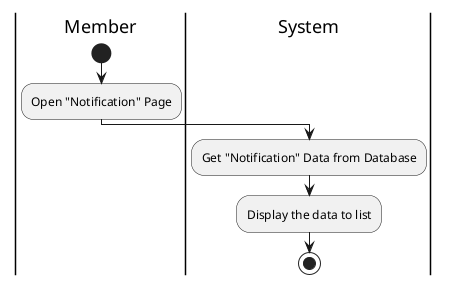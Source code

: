 @startuml GetNotification

skinparam ConditionEndStyle hline
skinparam conditionStyle diamond
skinparam Monochrome true
skinparam Shadowing false

|Member|
start
:Open "Notification" Page;

|System|
:Get "Notification" Data from Database;
:Display the data to list;
stop

@enduml